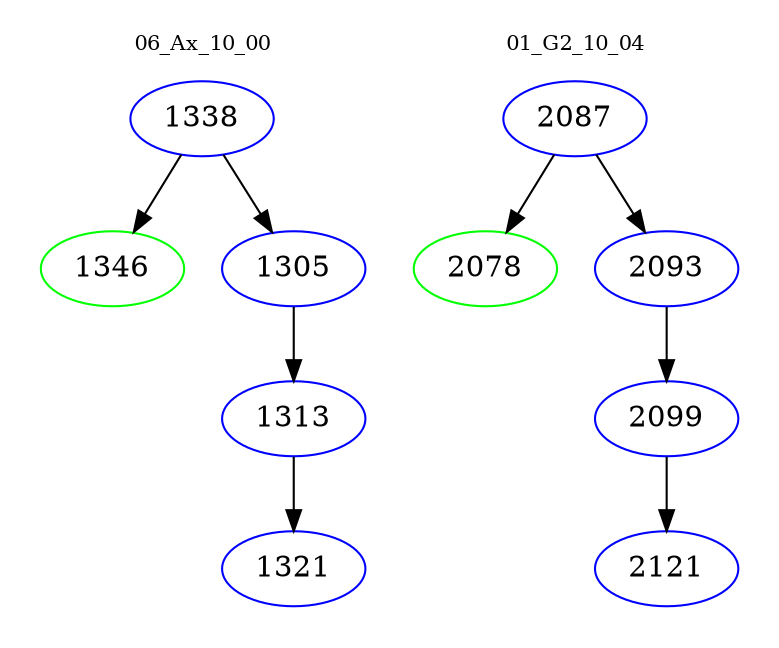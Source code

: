 digraph{
subgraph cluster_0 {
color = white
label = "06_Ax_10_00";
fontsize=10;
T0_1338 [label="1338", color="blue"]
T0_1338 -> T0_1346 [color="black"]
T0_1346 [label="1346", color="green"]
T0_1338 -> T0_1305 [color="black"]
T0_1305 [label="1305", color="blue"]
T0_1305 -> T0_1313 [color="black"]
T0_1313 [label="1313", color="blue"]
T0_1313 -> T0_1321 [color="black"]
T0_1321 [label="1321", color="blue"]
}
subgraph cluster_1 {
color = white
label = "01_G2_10_04";
fontsize=10;
T1_2087 [label="2087", color="blue"]
T1_2087 -> T1_2078 [color="black"]
T1_2078 [label="2078", color="green"]
T1_2087 -> T1_2093 [color="black"]
T1_2093 [label="2093", color="blue"]
T1_2093 -> T1_2099 [color="black"]
T1_2099 [label="2099", color="blue"]
T1_2099 -> T1_2121 [color="black"]
T1_2121 [label="2121", color="blue"]
}
}
